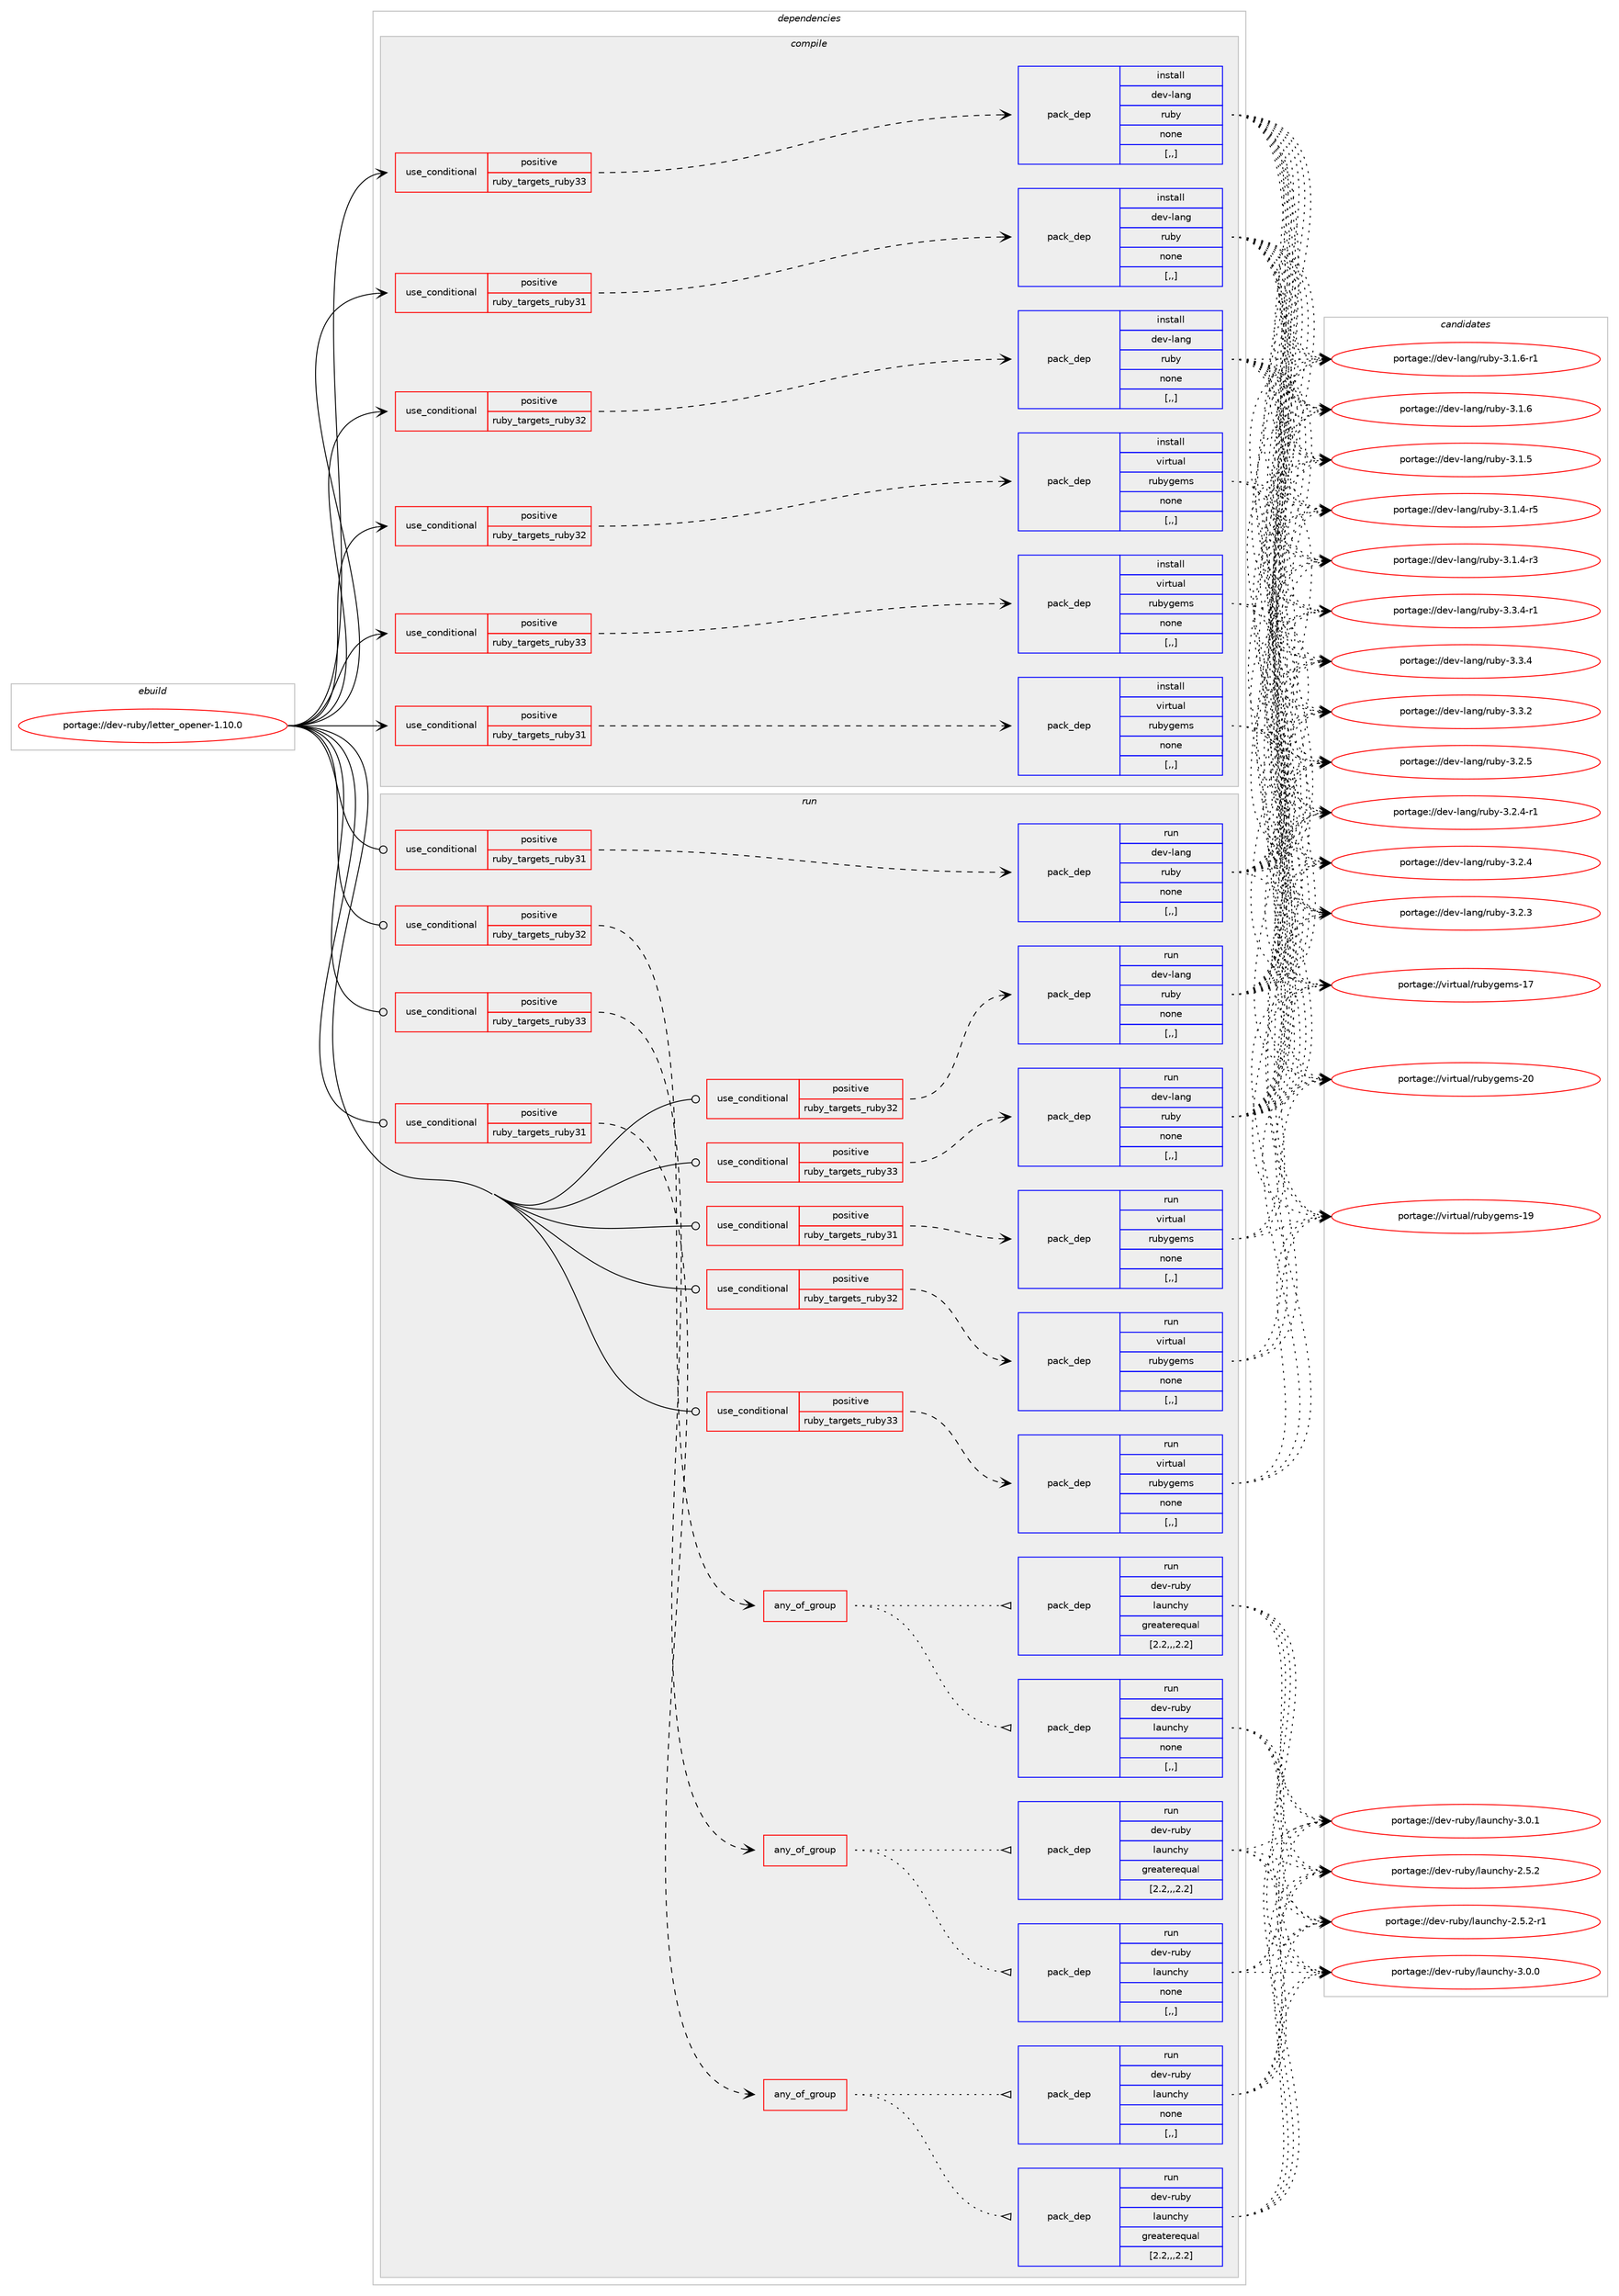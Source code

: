 digraph prolog {

# *************
# Graph options
# *************

newrank=true;
concentrate=true;
compound=true;
graph [rankdir=LR,fontname=Helvetica,fontsize=10,ranksep=1.5];#, ranksep=2.5, nodesep=0.2];
edge  [arrowhead=vee];
node  [fontname=Helvetica,fontsize=10];

# **********
# The ebuild
# **********

subgraph cluster_leftcol {
color=gray;
label=<<i>ebuild</i>>;
id [label="portage://dev-ruby/letter_opener-1.10.0", color=red, width=4, href="../dev-ruby/letter_opener-1.10.0.svg"];
}

# ****************
# The dependencies
# ****************

subgraph cluster_midcol {
color=gray;
label=<<i>dependencies</i>>;
subgraph cluster_compile {
fillcolor="#eeeeee";
style=filled;
label=<<i>compile</i>>;
subgraph cond49849 {
dependency188352 [label=<<TABLE BORDER="0" CELLBORDER="1" CELLSPACING="0" CELLPADDING="4"><TR><TD ROWSPAN="3" CELLPADDING="10">use_conditional</TD></TR><TR><TD>positive</TD></TR><TR><TD>ruby_targets_ruby31</TD></TR></TABLE>>, shape=none, color=red];
subgraph pack137168 {
dependency188353 [label=<<TABLE BORDER="0" CELLBORDER="1" CELLSPACING="0" CELLPADDING="4" WIDTH="220"><TR><TD ROWSPAN="6" CELLPADDING="30">pack_dep</TD></TR><TR><TD WIDTH="110">install</TD></TR><TR><TD>dev-lang</TD></TR><TR><TD>ruby</TD></TR><TR><TD>none</TD></TR><TR><TD>[,,]</TD></TR></TABLE>>, shape=none, color=blue];
}
dependency188352:e -> dependency188353:w [weight=20,style="dashed",arrowhead="vee"];
}
id:e -> dependency188352:w [weight=20,style="solid",arrowhead="vee"];
subgraph cond49850 {
dependency188354 [label=<<TABLE BORDER="0" CELLBORDER="1" CELLSPACING="0" CELLPADDING="4"><TR><TD ROWSPAN="3" CELLPADDING="10">use_conditional</TD></TR><TR><TD>positive</TD></TR><TR><TD>ruby_targets_ruby31</TD></TR></TABLE>>, shape=none, color=red];
subgraph pack137169 {
dependency188355 [label=<<TABLE BORDER="0" CELLBORDER="1" CELLSPACING="0" CELLPADDING="4" WIDTH="220"><TR><TD ROWSPAN="6" CELLPADDING="30">pack_dep</TD></TR><TR><TD WIDTH="110">install</TD></TR><TR><TD>virtual</TD></TR><TR><TD>rubygems</TD></TR><TR><TD>none</TD></TR><TR><TD>[,,]</TD></TR></TABLE>>, shape=none, color=blue];
}
dependency188354:e -> dependency188355:w [weight=20,style="dashed",arrowhead="vee"];
}
id:e -> dependency188354:w [weight=20,style="solid",arrowhead="vee"];
subgraph cond49851 {
dependency188356 [label=<<TABLE BORDER="0" CELLBORDER="1" CELLSPACING="0" CELLPADDING="4"><TR><TD ROWSPAN="3" CELLPADDING="10">use_conditional</TD></TR><TR><TD>positive</TD></TR><TR><TD>ruby_targets_ruby32</TD></TR></TABLE>>, shape=none, color=red];
subgraph pack137170 {
dependency188357 [label=<<TABLE BORDER="0" CELLBORDER="1" CELLSPACING="0" CELLPADDING="4" WIDTH="220"><TR><TD ROWSPAN="6" CELLPADDING="30">pack_dep</TD></TR><TR><TD WIDTH="110">install</TD></TR><TR><TD>dev-lang</TD></TR><TR><TD>ruby</TD></TR><TR><TD>none</TD></TR><TR><TD>[,,]</TD></TR></TABLE>>, shape=none, color=blue];
}
dependency188356:e -> dependency188357:w [weight=20,style="dashed",arrowhead="vee"];
}
id:e -> dependency188356:w [weight=20,style="solid",arrowhead="vee"];
subgraph cond49852 {
dependency188358 [label=<<TABLE BORDER="0" CELLBORDER="1" CELLSPACING="0" CELLPADDING="4"><TR><TD ROWSPAN="3" CELLPADDING="10">use_conditional</TD></TR><TR><TD>positive</TD></TR><TR><TD>ruby_targets_ruby32</TD></TR></TABLE>>, shape=none, color=red];
subgraph pack137171 {
dependency188359 [label=<<TABLE BORDER="0" CELLBORDER="1" CELLSPACING="0" CELLPADDING="4" WIDTH="220"><TR><TD ROWSPAN="6" CELLPADDING="30">pack_dep</TD></TR><TR><TD WIDTH="110">install</TD></TR><TR><TD>virtual</TD></TR><TR><TD>rubygems</TD></TR><TR><TD>none</TD></TR><TR><TD>[,,]</TD></TR></TABLE>>, shape=none, color=blue];
}
dependency188358:e -> dependency188359:w [weight=20,style="dashed",arrowhead="vee"];
}
id:e -> dependency188358:w [weight=20,style="solid",arrowhead="vee"];
subgraph cond49853 {
dependency188360 [label=<<TABLE BORDER="0" CELLBORDER="1" CELLSPACING="0" CELLPADDING="4"><TR><TD ROWSPAN="3" CELLPADDING="10">use_conditional</TD></TR><TR><TD>positive</TD></TR><TR><TD>ruby_targets_ruby33</TD></TR></TABLE>>, shape=none, color=red];
subgraph pack137172 {
dependency188361 [label=<<TABLE BORDER="0" CELLBORDER="1" CELLSPACING="0" CELLPADDING="4" WIDTH="220"><TR><TD ROWSPAN="6" CELLPADDING="30">pack_dep</TD></TR><TR><TD WIDTH="110">install</TD></TR><TR><TD>dev-lang</TD></TR><TR><TD>ruby</TD></TR><TR><TD>none</TD></TR><TR><TD>[,,]</TD></TR></TABLE>>, shape=none, color=blue];
}
dependency188360:e -> dependency188361:w [weight=20,style="dashed",arrowhead="vee"];
}
id:e -> dependency188360:w [weight=20,style="solid",arrowhead="vee"];
subgraph cond49854 {
dependency188362 [label=<<TABLE BORDER="0" CELLBORDER="1" CELLSPACING="0" CELLPADDING="4"><TR><TD ROWSPAN="3" CELLPADDING="10">use_conditional</TD></TR><TR><TD>positive</TD></TR><TR><TD>ruby_targets_ruby33</TD></TR></TABLE>>, shape=none, color=red];
subgraph pack137173 {
dependency188363 [label=<<TABLE BORDER="0" CELLBORDER="1" CELLSPACING="0" CELLPADDING="4" WIDTH="220"><TR><TD ROWSPAN="6" CELLPADDING="30">pack_dep</TD></TR><TR><TD WIDTH="110">install</TD></TR><TR><TD>virtual</TD></TR><TR><TD>rubygems</TD></TR><TR><TD>none</TD></TR><TR><TD>[,,]</TD></TR></TABLE>>, shape=none, color=blue];
}
dependency188362:e -> dependency188363:w [weight=20,style="dashed",arrowhead="vee"];
}
id:e -> dependency188362:w [weight=20,style="solid",arrowhead="vee"];
}
subgraph cluster_compileandrun {
fillcolor="#eeeeee";
style=filled;
label=<<i>compile and run</i>>;
}
subgraph cluster_run {
fillcolor="#eeeeee";
style=filled;
label=<<i>run</i>>;
subgraph cond49855 {
dependency188364 [label=<<TABLE BORDER="0" CELLBORDER="1" CELLSPACING="0" CELLPADDING="4"><TR><TD ROWSPAN="3" CELLPADDING="10">use_conditional</TD></TR><TR><TD>positive</TD></TR><TR><TD>ruby_targets_ruby31</TD></TR></TABLE>>, shape=none, color=red];
subgraph any1185 {
dependency188365 [label=<<TABLE BORDER="0" CELLBORDER="1" CELLSPACING="0" CELLPADDING="4"><TR><TD CELLPADDING="10">any_of_group</TD></TR></TABLE>>, shape=none, color=red];subgraph pack137174 {
dependency188366 [label=<<TABLE BORDER="0" CELLBORDER="1" CELLSPACING="0" CELLPADDING="4" WIDTH="220"><TR><TD ROWSPAN="6" CELLPADDING="30">pack_dep</TD></TR><TR><TD WIDTH="110">run</TD></TR><TR><TD>dev-ruby</TD></TR><TR><TD>launchy</TD></TR><TR><TD>none</TD></TR><TR><TD>[,,]</TD></TR></TABLE>>, shape=none, color=blue];
}
dependency188365:e -> dependency188366:w [weight=20,style="dotted",arrowhead="oinv"];
subgraph pack137175 {
dependency188367 [label=<<TABLE BORDER="0" CELLBORDER="1" CELLSPACING="0" CELLPADDING="4" WIDTH="220"><TR><TD ROWSPAN="6" CELLPADDING="30">pack_dep</TD></TR><TR><TD WIDTH="110">run</TD></TR><TR><TD>dev-ruby</TD></TR><TR><TD>launchy</TD></TR><TR><TD>greaterequal</TD></TR><TR><TD>[2.2,,,2.2]</TD></TR></TABLE>>, shape=none, color=blue];
}
dependency188365:e -> dependency188367:w [weight=20,style="dotted",arrowhead="oinv"];
}
dependency188364:e -> dependency188365:w [weight=20,style="dashed",arrowhead="vee"];
}
id:e -> dependency188364:w [weight=20,style="solid",arrowhead="odot"];
subgraph cond49856 {
dependency188368 [label=<<TABLE BORDER="0" CELLBORDER="1" CELLSPACING="0" CELLPADDING="4"><TR><TD ROWSPAN="3" CELLPADDING="10">use_conditional</TD></TR><TR><TD>positive</TD></TR><TR><TD>ruby_targets_ruby31</TD></TR></TABLE>>, shape=none, color=red];
subgraph pack137176 {
dependency188369 [label=<<TABLE BORDER="0" CELLBORDER="1" CELLSPACING="0" CELLPADDING="4" WIDTH="220"><TR><TD ROWSPAN="6" CELLPADDING="30">pack_dep</TD></TR><TR><TD WIDTH="110">run</TD></TR><TR><TD>dev-lang</TD></TR><TR><TD>ruby</TD></TR><TR><TD>none</TD></TR><TR><TD>[,,]</TD></TR></TABLE>>, shape=none, color=blue];
}
dependency188368:e -> dependency188369:w [weight=20,style="dashed",arrowhead="vee"];
}
id:e -> dependency188368:w [weight=20,style="solid",arrowhead="odot"];
subgraph cond49857 {
dependency188370 [label=<<TABLE BORDER="0" CELLBORDER="1" CELLSPACING="0" CELLPADDING="4"><TR><TD ROWSPAN="3" CELLPADDING="10">use_conditional</TD></TR><TR><TD>positive</TD></TR><TR><TD>ruby_targets_ruby31</TD></TR></TABLE>>, shape=none, color=red];
subgraph pack137177 {
dependency188371 [label=<<TABLE BORDER="0" CELLBORDER="1" CELLSPACING="0" CELLPADDING="4" WIDTH="220"><TR><TD ROWSPAN="6" CELLPADDING="30">pack_dep</TD></TR><TR><TD WIDTH="110">run</TD></TR><TR><TD>virtual</TD></TR><TR><TD>rubygems</TD></TR><TR><TD>none</TD></TR><TR><TD>[,,]</TD></TR></TABLE>>, shape=none, color=blue];
}
dependency188370:e -> dependency188371:w [weight=20,style="dashed",arrowhead="vee"];
}
id:e -> dependency188370:w [weight=20,style="solid",arrowhead="odot"];
subgraph cond49858 {
dependency188372 [label=<<TABLE BORDER="0" CELLBORDER="1" CELLSPACING="0" CELLPADDING="4"><TR><TD ROWSPAN="3" CELLPADDING="10">use_conditional</TD></TR><TR><TD>positive</TD></TR><TR><TD>ruby_targets_ruby32</TD></TR></TABLE>>, shape=none, color=red];
subgraph any1186 {
dependency188373 [label=<<TABLE BORDER="0" CELLBORDER="1" CELLSPACING="0" CELLPADDING="4"><TR><TD CELLPADDING="10">any_of_group</TD></TR></TABLE>>, shape=none, color=red];subgraph pack137178 {
dependency188374 [label=<<TABLE BORDER="0" CELLBORDER="1" CELLSPACING="0" CELLPADDING="4" WIDTH="220"><TR><TD ROWSPAN="6" CELLPADDING="30">pack_dep</TD></TR><TR><TD WIDTH="110">run</TD></TR><TR><TD>dev-ruby</TD></TR><TR><TD>launchy</TD></TR><TR><TD>none</TD></TR><TR><TD>[,,]</TD></TR></TABLE>>, shape=none, color=blue];
}
dependency188373:e -> dependency188374:w [weight=20,style="dotted",arrowhead="oinv"];
subgraph pack137179 {
dependency188375 [label=<<TABLE BORDER="0" CELLBORDER="1" CELLSPACING="0" CELLPADDING="4" WIDTH="220"><TR><TD ROWSPAN="6" CELLPADDING="30">pack_dep</TD></TR><TR><TD WIDTH="110">run</TD></TR><TR><TD>dev-ruby</TD></TR><TR><TD>launchy</TD></TR><TR><TD>greaterequal</TD></TR><TR><TD>[2.2,,,2.2]</TD></TR></TABLE>>, shape=none, color=blue];
}
dependency188373:e -> dependency188375:w [weight=20,style="dotted",arrowhead="oinv"];
}
dependency188372:e -> dependency188373:w [weight=20,style="dashed",arrowhead="vee"];
}
id:e -> dependency188372:w [weight=20,style="solid",arrowhead="odot"];
subgraph cond49859 {
dependency188376 [label=<<TABLE BORDER="0" CELLBORDER="1" CELLSPACING="0" CELLPADDING="4"><TR><TD ROWSPAN="3" CELLPADDING="10">use_conditional</TD></TR><TR><TD>positive</TD></TR><TR><TD>ruby_targets_ruby32</TD></TR></TABLE>>, shape=none, color=red];
subgraph pack137180 {
dependency188377 [label=<<TABLE BORDER="0" CELLBORDER="1" CELLSPACING="0" CELLPADDING="4" WIDTH="220"><TR><TD ROWSPAN="6" CELLPADDING="30">pack_dep</TD></TR><TR><TD WIDTH="110">run</TD></TR><TR><TD>dev-lang</TD></TR><TR><TD>ruby</TD></TR><TR><TD>none</TD></TR><TR><TD>[,,]</TD></TR></TABLE>>, shape=none, color=blue];
}
dependency188376:e -> dependency188377:w [weight=20,style="dashed",arrowhead="vee"];
}
id:e -> dependency188376:w [weight=20,style="solid",arrowhead="odot"];
subgraph cond49860 {
dependency188378 [label=<<TABLE BORDER="0" CELLBORDER="1" CELLSPACING="0" CELLPADDING="4"><TR><TD ROWSPAN="3" CELLPADDING="10">use_conditional</TD></TR><TR><TD>positive</TD></TR><TR><TD>ruby_targets_ruby32</TD></TR></TABLE>>, shape=none, color=red];
subgraph pack137181 {
dependency188379 [label=<<TABLE BORDER="0" CELLBORDER="1" CELLSPACING="0" CELLPADDING="4" WIDTH="220"><TR><TD ROWSPAN="6" CELLPADDING="30">pack_dep</TD></TR><TR><TD WIDTH="110">run</TD></TR><TR><TD>virtual</TD></TR><TR><TD>rubygems</TD></TR><TR><TD>none</TD></TR><TR><TD>[,,]</TD></TR></TABLE>>, shape=none, color=blue];
}
dependency188378:e -> dependency188379:w [weight=20,style="dashed",arrowhead="vee"];
}
id:e -> dependency188378:w [weight=20,style="solid",arrowhead="odot"];
subgraph cond49861 {
dependency188380 [label=<<TABLE BORDER="0" CELLBORDER="1" CELLSPACING="0" CELLPADDING="4"><TR><TD ROWSPAN="3" CELLPADDING="10">use_conditional</TD></TR><TR><TD>positive</TD></TR><TR><TD>ruby_targets_ruby33</TD></TR></TABLE>>, shape=none, color=red];
subgraph any1187 {
dependency188381 [label=<<TABLE BORDER="0" CELLBORDER="1" CELLSPACING="0" CELLPADDING="4"><TR><TD CELLPADDING="10">any_of_group</TD></TR></TABLE>>, shape=none, color=red];subgraph pack137182 {
dependency188382 [label=<<TABLE BORDER="0" CELLBORDER="1" CELLSPACING="0" CELLPADDING="4" WIDTH="220"><TR><TD ROWSPAN="6" CELLPADDING="30">pack_dep</TD></TR><TR><TD WIDTH="110">run</TD></TR><TR><TD>dev-ruby</TD></TR><TR><TD>launchy</TD></TR><TR><TD>none</TD></TR><TR><TD>[,,]</TD></TR></TABLE>>, shape=none, color=blue];
}
dependency188381:e -> dependency188382:w [weight=20,style="dotted",arrowhead="oinv"];
subgraph pack137183 {
dependency188383 [label=<<TABLE BORDER="0" CELLBORDER="1" CELLSPACING="0" CELLPADDING="4" WIDTH="220"><TR><TD ROWSPAN="6" CELLPADDING="30">pack_dep</TD></TR><TR><TD WIDTH="110">run</TD></TR><TR><TD>dev-ruby</TD></TR><TR><TD>launchy</TD></TR><TR><TD>greaterequal</TD></TR><TR><TD>[2.2,,,2.2]</TD></TR></TABLE>>, shape=none, color=blue];
}
dependency188381:e -> dependency188383:w [weight=20,style="dotted",arrowhead="oinv"];
}
dependency188380:e -> dependency188381:w [weight=20,style="dashed",arrowhead="vee"];
}
id:e -> dependency188380:w [weight=20,style="solid",arrowhead="odot"];
subgraph cond49862 {
dependency188384 [label=<<TABLE BORDER="0" CELLBORDER="1" CELLSPACING="0" CELLPADDING="4"><TR><TD ROWSPAN="3" CELLPADDING="10">use_conditional</TD></TR><TR><TD>positive</TD></TR><TR><TD>ruby_targets_ruby33</TD></TR></TABLE>>, shape=none, color=red];
subgraph pack137184 {
dependency188385 [label=<<TABLE BORDER="0" CELLBORDER="1" CELLSPACING="0" CELLPADDING="4" WIDTH="220"><TR><TD ROWSPAN="6" CELLPADDING="30">pack_dep</TD></TR><TR><TD WIDTH="110">run</TD></TR><TR><TD>dev-lang</TD></TR><TR><TD>ruby</TD></TR><TR><TD>none</TD></TR><TR><TD>[,,]</TD></TR></TABLE>>, shape=none, color=blue];
}
dependency188384:e -> dependency188385:w [weight=20,style="dashed",arrowhead="vee"];
}
id:e -> dependency188384:w [weight=20,style="solid",arrowhead="odot"];
subgraph cond49863 {
dependency188386 [label=<<TABLE BORDER="0" CELLBORDER="1" CELLSPACING="0" CELLPADDING="4"><TR><TD ROWSPAN="3" CELLPADDING="10">use_conditional</TD></TR><TR><TD>positive</TD></TR><TR><TD>ruby_targets_ruby33</TD></TR></TABLE>>, shape=none, color=red];
subgraph pack137185 {
dependency188387 [label=<<TABLE BORDER="0" CELLBORDER="1" CELLSPACING="0" CELLPADDING="4" WIDTH="220"><TR><TD ROWSPAN="6" CELLPADDING="30">pack_dep</TD></TR><TR><TD WIDTH="110">run</TD></TR><TR><TD>virtual</TD></TR><TR><TD>rubygems</TD></TR><TR><TD>none</TD></TR><TR><TD>[,,]</TD></TR></TABLE>>, shape=none, color=blue];
}
dependency188386:e -> dependency188387:w [weight=20,style="dashed",arrowhead="vee"];
}
id:e -> dependency188386:w [weight=20,style="solid",arrowhead="odot"];
}
}

# **************
# The candidates
# **************

subgraph cluster_choices {
rank=same;
color=gray;
label=<<i>candidates</i>>;

subgraph choice137168 {
color=black;
nodesep=1;
choice100101118451089711010347114117981214551465146524511449 [label="portage://dev-lang/ruby-3.3.4-r1", color=red, width=4,href="../dev-lang/ruby-3.3.4-r1.svg"];
choice10010111845108971101034711411798121455146514652 [label="portage://dev-lang/ruby-3.3.4", color=red, width=4,href="../dev-lang/ruby-3.3.4.svg"];
choice10010111845108971101034711411798121455146514650 [label="portage://dev-lang/ruby-3.3.2", color=red, width=4,href="../dev-lang/ruby-3.3.2.svg"];
choice10010111845108971101034711411798121455146504653 [label="portage://dev-lang/ruby-3.2.5", color=red, width=4,href="../dev-lang/ruby-3.2.5.svg"];
choice100101118451089711010347114117981214551465046524511449 [label="portage://dev-lang/ruby-3.2.4-r1", color=red, width=4,href="../dev-lang/ruby-3.2.4-r1.svg"];
choice10010111845108971101034711411798121455146504652 [label="portage://dev-lang/ruby-3.2.4", color=red, width=4,href="../dev-lang/ruby-3.2.4.svg"];
choice10010111845108971101034711411798121455146504651 [label="portage://dev-lang/ruby-3.2.3", color=red, width=4,href="../dev-lang/ruby-3.2.3.svg"];
choice100101118451089711010347114117981214551464946544511449 [label="portage://dev-lang/ruby-3.1.6-r1", color=red, width=4,href="../dev-lang/ruby-3.1.6-r1.svg"];
choice10010111845108971101034711411798121455146494654 [label="portage://dev-lang/ruby-3.1.6", color=red, width=4,href="../dev-lang/ruby-3.1.6.svg"];
choice10010111845108971101034711411798121455146494653 [label="portage://dev-lang/ruby-3.1.5", color=red, width=4,href="../dev-lang/ruby-3.1.5.svg"];
choice100101118451089711010347114117981214551464946524511453 [label="portage://dev-lang/ruby-3.1.4-r5", color=red, width=4,href="../dev-lang/ruby-3.1.4-r5.svg"];
choice100101118451089711010347114117981214551464946524511451 [label="portage://dev-lang/ruby-3.1.4-r3", color=red, width=4,href="../dev-lang/ruby-3.1.4-r3.svg"];
dependency188353:e -> choice100101118451089711010347114117981214551465146524511449:w [style=dotted,weight="100"];
dependency188353:e -> choice10010111845108971101034711411798121455146514652:w [style=dotted,weight="100"];
dependency188353:e -> choice10010111845108971101034711411798121455146514650:w [style=dotted,weight="100"];
dependency188353:e -> choice10010111845108971101034711411798121455146504653:w [style=dotted,weight="100"];
dependency188353:e -> choice100101118451089711010347114117981214551465046524511449:w [style=dotted,weight="100"];
dependency188353:e -> choice10010111845108971101034711411798121455146504652:w [style=dotted,weight="100"];
dependency188353:e -> choice10010111845108971101034711411798121455146504651:w [style=dotted,weight="100"];
dependency188353:e -> choice100101118451089711010347114117981214551464946544511449:w [style=dotted,weight="100"];
dependency188353:e -> choice10010111845108971101034711411798121455146494654:w [style=dotted,weight="100"];
dependency188353:e -> choice10010111845108971101034711411798121455146494653:w [style=dotted,weight="100"];
dependency188353:e -> choice100101118451089711010347114117981214551464946524511453:w [style=dotted,weight="100"];
dependency188353:e -> choice100101118451089711010347114117981214551464946524511451:w [style=dotted,weight="100"];
}
subgraph choice137169 {
color=black;
nodesep=1;
choice118105114116117971084711411798121103101109115455048 [label="portage://virtual/rubygems-20", color=red, width=4,href="../virtual/rubygems-20.svg"];
choice118105114116117971084711411798121103101109115454957 [label="portage://virtual/rubygems-19", color=red, width=4,href="../virtual/rubygems-19.svg"];
choice118105114116117971084711411798121103101109115454955 [label="portage://virtual/rubygems-17", color=red, width=4,href="../virtual/rubygems-17.svg"];
dependency188355:e -> choice118105114116117971084711411798121103101109115455048:w [style=dotted,weight="100"];
dependency188355:e -> choice118105114116117971084711411798121103101109115454957:w [style=dotted,weight="100"];
dependency188355:e -> choice118105114116117971084711411798121103101109115454955:w [style=dotted,weight="100"];
}
subgraph choice137170 {
color=black;
nodesep=1;
choice100101118451089711010347114117981214551465146524511449 [label="portage://dev-lang/ruby-3.3.4-r1", color=red, width=4,href="../dev-lang/ruby-3.3.4-r1.svg"];
choice10010111845108971101034711411798121455146514652 [label="portage://dev-lang/ruby-3.3.4", color=red, width=4,href="../dev-lang/ruby-3.3.4.svg"];
choice10010111845108971101034711411798121455146514650 [label="portage://dev-lang/ruby-3.3.2", color=red, width=4,href="../dev-lang/ruby-3.3.2.svg"];
choice10010111845108971101034711411798121455146504653 [label="portage://dev-lang/ruby-3.2.5", color=red, width=4,href="../dev-lang/ruby-3.2.5.svg"];
choice100101118451089711010347114117981214551465046524511449 [label="portage://dev-lang/ruby-3.2.4-r1", color=red, width=4,href="../dev-lang/ruby-3.2.4-r1.svg"];
choice10010111845108971101034711411798121455146504652 [label="portage://dev-lang/ruby-3.2.4", color=red, width=4,href="../dev-lang/ruby-3.2.4.svg"];
choice10010111845108971101034711411798121455146504651 [label="portage://dev-lang/ruby-3.2.3", color=red, width=4,href="../dev-lang/ruby-3.2.3.svg"];
choice100101118451089711010347114117981214551464946544511449 [label="portage://dev-lang/ruby-3.1.6-r1", color=red, width=4,href="../dev-lang/ruby-3.1.6-r1.svg"];
choice10010111845108971101034711411798121455146494654 [label="portage://dev-lang/ruby-3.1.6", color=red, width=4,href="../dev-lang/ruby-3.1.6.svg"];
choice10010111845108971101034711411798121455146494653 [label="portage://dev-lang/ruby-3.1.5", color=red, width=4,href="../dev-lang/ruby-3.1.5.svg"];
choice100101118451089711010347114117981214551464946524511453 [label="portage://dev-lang/ruby-3.1.4-r5", color=red, width=4,href="../dev-lang/ruby-3.1.4-r5.svg"];
choice100101118451089711010347114117981214551464946524511451 [label="portage://dev-lang/ruby-3.1.4-r3", color=red, width=4,href="../dev-lang/ruby-3.1.4-r3.svg"];
dependency188357:e -> choice100101118451089711010347114117981214551465146524511449:w [style=dotted,weight="100"];
dependency188357:e -> choice10010111845108971101034711411798121455146514652:w [style=dotted,weight="100"];
dependency188357:e -> choice10010111845108971101034711411798121455146514650:w [style=dotted,weight="100"];
dependency188357:e -> choice10010111845108971101034711411798121455146504653:w [style=dotted,weight="100"];
dependency188357:e -> choice100101118451089711010347114117981214551465046524511449:w [style=dotted,weight="100"];
dependency188357:e -> choice10010111845108971101034711411798121455146504652:w [style=dotted,weight="100"];
dependency188357:e -> choice10010111845108971101034711411798121455146504651:w [style=dotted,weight="100"];
dependency188357:e -> choice100101118451089711010347114117981214551464946544511449:w [style=dotted,weight="100"];
dependency188357:e -> choice10010111845108971101034711411798121455146494654:w [style=dotted,weight="100"];
dependency188357:e -> choice10010111845108971101034711411798121455146494653:w [style=dotted,weight="100"];
dependency188357:e -> choice100101118451089711010347114117981214551464946524511453:w [style=dotted,weight="100"];
dependency188357:e -> choice100101118451089711010347114117981214551464946524511451:w [style=dotted,weight="100"];
}
subgraph choice137171 {
color=black;
nodesep=1;
choice118105114116117971084711411798121103101109115455048 [label="portage://virtual/rubygems-20", color=red, width=4,href="../virtual/rubygems-20.svg"];
choice118105114116117971084711411798121103101109115454957 [label="portage://virtual/rubygems-19", color=red, width=4,href="../virtual/rubygems-19.svg"];
choice118105114116117971084711411798121103101109115454955 [label="portage://virtual/rubygems-17", color=red, width=4,href="../virtual/rubygems-17.svg"];
dependency188359:e -> choice118105114116117971084711411798121103101109115455048:w [style=dotted,weight="100"];
dependency188359:e -> choice118105114116117971084711411798121103101109115454957:w [style=dotted,weight="100"];
dependency188359:e -> choice118105114116117971084711411798121103101109115454955:w [style=dotted,weight="100"];
}
subgraph choice137172 {
color=black;
nodesep=1;
choice100101118451089711010347114117981214551465146524511449 [label="portage://dev-lang/ruby-3.3.4-r1", color=red, width=4,href="../dev-lang/ruby-3.3.4-r1.svg"];
choice10010111845108971101034711411798121455146514652 [label="portage://dev-lang/ruby-3.3.4", color=red, width=4,href="../dev-lang/ruby-3.3.4.svg"];
choice10010111845108971101034711411798121455146514650 [label="portage://dev-lang/ruby-3.3.2", color=red, width=4,href="../dev-lang/ruby-3.3.2.svg"];
choice10010111845108971101034711411798121455146504653 [label="portage://dev-lang/ruby-3.2.5", color=red, width=4,href="../dev-lang/ruby-3.2.5.svg"];
choice100101118451089711010347114117981214551465046524511449 [label="portage://dev-lang/ruby-3.2.4-r1", color=red, width=4,href="../dev-lang/ruby-3.2.4-r1.svg"];
choice10010111845108971101034711411798121455146504652 [label="portage://dev-lang/ruby-3.2.4", color=red, width=4,href="../dev-lang/ruby-3.2.4.svg"];
choice10010111845108971101034711411798121455146504651 [label="portage://dev-lang/ruby-3.2.3", color=red, width=4,href="../dev-lang/ruby-3.2.3.svg"];
choice100101118451089711010347114117981214551464946544511449 [label="portage://dev-lang/ruby-3.1.6-r1", color=red, width=4,href="../dev-lang/ruby-3.1.6-r1.svg"];
choice10010111845108971101034711411798121455146494654 [label="portage://dev-lang/ruby-3.1.6", color=red, width=4,href="../dev-lang/ruby-3.1.6.svg"];
choice10010111845108971101034711411798121455146494653 [label="portage://dev-lang/ruby-3.1.5", color=red, width=4,href="../dev-lang/ruby-3.1.5.svg"];
choice100101118451089711010347114117981214551464946524511453 [label="portage://dev-lang/ruby-3.1.4-r5", color=red, width=4,href="../dev-lang/ruby-3.1.4-r5.svg"];
choice100101118451089711010347114117981214551464946524511451 [label="portage://dev-lang/ruby-3.1.4-r3", color=red, width=4,href="../dev-lang/ruby-3.1.4-r3.svg"];
dependency188361:e -> choice100101118451089711010347114117981214551465146524511449:w [style=dotted,weight="100"];
dependency188361:e -> choice10010111845108971101034711411798121455146514652:w [style=dotted,weight="100"];
dependency188361:e -> choice10010111845108971101034711411798121455146514650:w [style=dotted,weight="100"];
dependency188361:e -> choice10010111845108971101034711411798121455146504653:w [style=dotted,weight="100"];
dependency188361:e -> choice100101118451089711010347114117981214551465046524511449:w [style=dotted,weight="100"];
dependency188361:e -> choice10010111845108971101034711411798121455146504652:w [style=dotted,weight="100"];
dependency188361:e -> choice10010111845108971101034711411798121455146504651:w [style=dotted,weight="100"];
dependency188361:e -> choice100101118451089711010347114117981214551464946544511449:w [style=dotted,weight="100"];
dependency188361:e -> choice10010111845108971101034711411798121455146494654:w [style=dotted,weight="100"];
dependency188361:e -> choice10010111845108971101034711411798121455146494653:w [style=dotted,weight="100"];
dependency188361:e -> choice100101118451089711010347114117981214551464946524511453:w [style=dotted,weight="100"];
dependency188361:e -> choice100101118451089711010347114117981214551464946524511451:w [style=dotted,weight="100"];
}
subgraph choice137173 {
color=black;
nodesep=1;
choice118105114116117971084711411798121103101109115455048 [label="portage://virtual/rubygems-20", color=red, width=4,href="../virtual/rubygems-20.svg"];
choice118105114116117971084711411798121103101109115454957 [label="portage://virtual/rubygems-19", color=red, width=4,href="../virtual/rubygems-19.svg"];
choice118105114116117971084711411798121103101109115454955 [label="portage://virtual/rubygems-17", color=red, width=4,href="../virtual/rubygems-17.svg"];
dependency188363:e -> choice118105114116117971084711411798121103101109115455048:w [style=dotted,weight="100"];
dependency188363:e -> choice118105114116117971084711411798121103101109115454957:w [style=dotted,weight="100"];
dependency188363:e -> choice118105114116117971084711411798121103101109115454955:w [style=dotted,weight="100"];
}
subgraph choice137174 {
color=black;
nodesep=1;
choice1001011184511411798121471089711711099104121455146484649 [label="portage://dev-ruby/launchy-3.0.1", color=red, width=4,href="../dev-ruby/launchy-3.0.1.svg"];
choice1001011184511411798121471089711711099104121455146484648 [label="portage://dev-ruby/launchy-3.0.0", color=red, width=4,href="../dev-ruby/launchy-3.0.0.svg"];
choice10010111845114117981214710897117110991041214550465346504511449 [label="portage://dev-ruby/launchy-2.5.2-r1", color=red, width=4,href="../dev-ruby/launchy-2.5.2-r1.svg"];
choice1001011184511411798121471089711711099104121455046534650 [label="portage://dev-ruby/launchy-2.5.2", color=red, width=4,href="../dev-ruby/launchy-2.5.2.svg"];
dependency188366:e -> choice1001011184511411798121471089711711099104121455146484649:w [style=dotted,weight="100"];
dependency188366:e -> choice1001011184511411798121471089711711099104121455146484648:w [style=dotted,weight="100"];
dependency188366:e -> choice10010111845114117981214710897117110991041214550465346504511449:w [style=dotted,weight="100"];
dependency188366:e -> choice1001011184511411798121471089711711099104121455046534650:w [style=dotted,weight="100"];
}
subgraph choice137175 {
color=black;
nodesep=1;
choice1001011184511411798121471089711711099104121455146484649 [label="portage://dev-ruby/launchy-3.0.1", color=red, width=4,href="../dev-ruby/launchy-3.0.1.svg"];
choice1001011184511411798121471089711711099104121455146484648 [label="portage://dev-ruby/launchy-3.0.0", color=red, width=4,href="../dev-ruby/launchy-3.0.0.svg"];
choice10010111845114117981214710897117110991041214550465346504511449 [label="portage://dev-ruby/launchy-2.5.2-r1", color=red, width=4,href="../dev-ruby/launchy-2.5.2-r1.svg"];
choice1001011184511411798121471089711711099104121455046534650 [label="portage://dev-ruby/launchy-2.5.2", color=red, width=4,href="../dev-ruby/launchy-2.5.2.svg"];
dependency188367:e -> choice1001011184511411798121471089711711099104121455146484649:w [style=dotted,weight="100"];
dependency188367:e -> choice1001011184511411798121471089711711099104121455146484648:w [style=dotted,weight="100"];
dependency188367:e -> choice10010111845114117981214710897117110991041214550465346504511449:w [style=dotted,weight="100"];
dependency188367:e -> choice1001011184511411798121471089711711099104121455046534650:w [style=dotted,weight="100"];
}
subgraph choice137176 {
color=black;
nodesep=1;
choice100101118451089711010347114117981214551465146524511449 [label="portage://dev-lang/ruby-3.3.4-r1", color=red, width=4,href="../dev-lang/ruby-3.3.4-r1.svg"];
choice10010111845108971101034711411798121455146514652 [label="portage://dev-lang/ruby-3.3.4", color=red, width=4,href="../dev-lang/ruby-3.3.4.svg"];
choice10010111845108971101034711411798121455146514650 [label="portage://dev-lang/ruby-3.3.2", color=red, width=4,href="../dev-lang/ruby-3.3.2.svg"];
choice10010111845108971101034711411798121455146504653 [label="portage://dev-lang/ruby-3.2.5", color=red, width=4,href="../dev-lang/ruby-3.2.5.svg"];
choice100101118451089711010347114117981214551465046524511449 [label="portage://dev-lang/ruby-3.2.4-r1", color=red, width=4,href="../dev-lang/ruby-3.2.4-r1.svg"];
choice10010111845108971101034711411798121455146504652 [label="portage://dev-lang/ruby-3.2.4", color=red, width=4,href="../dev-lang/ruby-3.2.4.svg"];
choice10010111845108971101034711411798121455146504651 [label="portage://dev-lang/ruby-3.2.3", color=red, width=4,href="../dev-lang/ruby-3.2.3.svg"];
choice100101118451089711010347114117981214551464946544511449 [label="portage://dev-lang/ruby-3.1.6-r1", color=red, width=4,href="../dev-lang/ruby-3.1.6-r1.svg"];
choice10010111845108971101034711411798121455146494654 [label="portage://dev-lang/ruby-3.1.6", color=red, width=4,href="../dev-lang/ruby-3.1.6.svg"];
choice10010111845108971101034711411798121455146494653 [label="portage://dev-lang/ruby-3.1.5", color=red, width=4,href="../dev-lang/ruby-3.1.5.svg"];
choice100101118451089711010347114117981214551464946524511453 [label="portage://dev-lang/ruby-3.1.4-r5", color=red, width=4,href="../dev-lang/ruby-3.1.4-r5.svg"];
choice100101118451089711010347114117981214551464946524511451 [label="portage://dev-lang/ruby-3.1.4-r3", color=red, width=4,href="../dev-lang/ruby-3.1.4-r3.svg"];
dependency188369:e -> choice100101118451089711010347114117981214551465146524511449:w [style=dotted,weight="100"];
dependency188369:e -> choice10010111845108971101034711411798121455146514652:w [style=dotted,weight="100"];
dependency188369:e -> choice10010111845108971101034711411798121455146514650:w [style=dotted,weight="100"];
dependency188369:e -> choice10010111845108971101034711411798121455146504653:w [style=dotted,weight="100"];
dependency188369:e -> choice100101118451089711010347114117981214551465046524511449:w [style=dotted,weight="100"];
dependency188369:e -> choice10010111845108971101034711411798121455146504652:w [style=dotted,weight="100"];
dependency188369:e -> choice10010111845108971101034711411798121455146504651:w [style=dotted,weight="100"];
dependency188369:e -> choice100101118451089711010347114117981214551464946544511449:w [style=dotted,weight="100"];
dependency188369:e -> choice10010111845108971101034711411798121455146494654:w [style=dotted,weight="100"];
dependency188369:e -> choice10010111845108971101034711411798121455146494653:w [style=dotted,weight="100"];
dependency188369:e -> choice100101118451089711010347114117981214551464946524511453:w [style=dotted,weight="100"];
dependency188369:e -> choice100101118451089711010347114117981214551464946524511451:w [style=dotted,weight="100"];
}
subgraph choice137177 {
color=black;
nodesep=1;
choice118105114116117971084711411798121103101109115455048 [label="portage://virtual/rubygems-20", color=red, width=4,href="../virtual/rubygems-20.svg"];
choice118105114116117971084711411798121103101109115454957 [label="portage://virtual/rubygems-19", color=red, width=4,href="../virtual/rubygems-19.svg"];
choice118105114116117971084711411798121103101109115454955 [label="portage://virtual/rubygems-17", color=red, width=4,href="../virtual/rubygems-17.svg"];
dependency188371:e -> choice118105114116117971084711411798121103101109115455048:w [style=dotted,weight="100"];
dependency188371:e -> choice118105114116117971084711411798121103101109115454957:w [style=dotted,weight="100"];
dependency188371:e -> choice118105114116117971084711411798121103101109115454955:w [style=dotted,weight="100"];
}
subgraph choice137178 {
color=black;
nodesep=1;
choice1001011184511411798121471089711711099104121455146484649 [label="portage://dev-ruby/launchy-3.0.1", color=red, width=4,href="../dev-ruby/launchy-3.0.1.svg"];
choice1001011184511411798121471089711711099104121455146484648 [label="portage://dev-ruby/launchy-3.0.0", color=red, width=4,href="../dev-ruby/launchy-3.0.0.svg"];
choice10010111845114117981214710897117110991041214550465346504511449 [label="portage://dev-ruby/launchy-2.5.2-r1", color=red, width=4,href="../dev-ruby/launchy-2.5.2-r1.svg"];
choice1001011184511411798121471089711711099104121455046534650 [label="portage://dev-ruby/launchy-2.5.2", color=red, width=4,href="../dev-ruby/launchy-2.5.2.svg"];
dependency188374:e -> choice1001011184511411798121471089711711099104121455146484649:w [style=dotted,weight="100"];
dependency188374:e -> choice1001011184511411798121471089711711099104121455146484648:w [style=dotted,weight="100"];
dependency188374:e -> choice10010111845114117981214710897117110991041214550465346504511449:w [style=dotted,weight="100"];
dependency188374:e -> choice1001011184511411798121471089711711099104121455046534650:w [style=dotted,weight="100"];
}
subgraph choice137179 {
color=black;
nodesep=1;
choice1001011184511411798121471089711711099104121455146484649 [label="portage://dev-ruby/launchy-3.0.1", color=red, width=4,href="../dev-ruby/launchy-3.0.1.svg"];
choice1001011184511411798121471089711711099104121455146484648 [label="portage://dev-ruby/launchy-3.0.0", color=red, width=4,href="../dev-ruby/launchy-3.0.0.svg"];
choice10010111845114117981214710897117110991041214550465346504511449 [label="portage://dev-ruby/launchy-2.5.2-r1", color=red, width=4,href="../dev-ruby/launchy-2.5.2-r1.svg"];
choice1001011184511411798121471089711711099104121455046534650 [label="portage://dev-ruby/launchy-2.5.2", color=red, width=4,href="../dev-ruby/launchy-2.5.2.svg"];
dependency188375:e -> choice1001011184511411798121471089711711099104121455146484649:w [style=dotted,weight="100"];
dependency188375:e -> choice1001011184511411798121471089711711099104121455146484648:w [style=dotted,weight="100"];
dependency188375:e -> choice10010111845114117981214710897117110991041214550465346504511449:w [style=dotted,weight="100"];
dependency188375:e -> choice1001011184511411798121471089711711099104121455046534650:w [style=dotted,weight="100"];
}
subgraph choice137180 {
color=black;
nodesep=1;
choice100101118451089711010347114117981214551465146524511449 [label="portage://dev-lang/ruby-3.3.4-r1", color=red, width=4,href="../dev-lang/ruby-3.3.4-r1.svg"];
choice10010111845108971101034711411798121455146514652 [label="portage://dev-lang/ruby-3.3.4", color=red, width=4,href="../dev-lang/ruby-3.3.4.svg"];
choice10010111845108971101034711411798121455146514650 [label="portage://dev-lang/ruby-3.3.2", color=red, width=4,href="../dev-lang/ruby-3.3.2.svg"];
choice10010111845108971101034711411798121455146504653 [label="portage://dev-lang/ruby-3.2.5", color=red, width=4,href="../dev-lang/ruby-3.2.5.svg"];
choice100101118451089711010347114117981214551465046524511449 [label="portage://dev-lang/ruby-3.2.4-r1", color=red, width=4,href="../dev-lang/ruby-3.2.4-r1.svg"];
choice10010111845108971101034711411798121455146504652 [label="portage://dev-lang/ruby-3.2.4", color=red, width=4,href="../dev-lang/ruby-3.2.4.svg"];
choice10010111845108971101034711411798121455146504651 [label="portage://dev-lang/ruby-3.2.3", color=red, width=4,href="../dev-lang/ruby-3.2.3.svg"];
choice100101118451089711010347114117981214551464946544511449 [label="portage://dev-lang/ruby-3.1.6-r1", color=red, width=4,href="../dev-lang/ruby-3.1.6-r1.svg"];
choice10010111845108971101034711411798121455146494654 [label="portage://dev-lang/ruby-3.1.6", color=red, width=4,href="../dev-lang/ruby-3.1.6.svg"];
choice10010111845108971101034711411798121455146494653 [label="portage://dev-lang/ruby-3.1.5", color=red, width=4,href="../dev-lang/ruby-3.1.5.svg"];
choice100101118451089711010347114117981214551464946524511453 [label="portage://dev-lang/ruby-3.1.4-r5", color=red, width=4,href="../dev-lang/ruby-3.1.4-r5.svg"];
choice100101118451089711010347114117981214551464946524511451 [label="portage://dev-lang/ruby-3.1.4-r3", color=red, width=4,href="../dev-lang/ruby-3.1.4-r3.svg"];
dependency188377:e -> choice100101118451089711010347114117981214551465146524511449:w [style=dotted,weight="100"];
dependency188377:e -> choice10010111845108971101034711411798121455146514652:w [style=dotted,weight="100"];
dependency188377:e -> choice10010111845108971101034711411798121455146514650:w [style=dotted,weight="100"];
dependency188377:e -> choice10010111845108971101034711411798121455146504653:w [style=dotted,weight="100"];
dependency188377:e -> choice100101118451089711010347114117981214551465046524511449:w [style=dotted,weight="100"];
dependency188377:e -> choice10010111845108971101034711411798121455146504652:w [style=dotted,weight="100"];
dependency188377:e -> choice10010111845108971101034711411798121455146504651:w [style=dotted,weight="100"];
dependency188377:e -> choice100101118451089711010347114117981214551464946544511449:w [style=dotted,weight="100"];
dependency188377:e -> choice10010111845108971101034711411798121455146494654:w [style=dotted,weight="100"];
dependency188377:e -> choice10010111845108971101034711411798121455146494653:w [style=dotted,weight="100"];
dependency188377:e -> choice100101118451089711010347114117981214551464946524511453:w [style=dotted,weight="100"];
dependency188377:e -> choice100101118451089711010347114117981214551464946524511451:w [style=dotted,weight="100"];
}
subgraph choice137181 {
color=black;
nodesep=1;
choice118105114116117971084711411798121103101109115455048 [label="portage://virtual/rubygems-20", color=red, width=4,href="../virtual/rubygems-20.svg"];
choice118105114116117971084711411798121103101109115454957 [label="portage://virtual/rubygems-19", color=red, width=4,href="../virtual/rubygems-19.svg"];
choice118105114116117971084711411798121103101109115454955 [label="portage://virtual/rubygems-17", color=red, width=4,href="../virtual/rubygems-17.svg"];
dependency188379:e -> choice118105114116117971084711411798121103101109115455048:w [style=dotted,weight="100"];
dependency188379:e -> choice118105114116117971084711411798121103101109115454957:w [style=dotted,weight="100"];
dependency188379:e -> choice118105114116117971084711411798121103101109115454955:w [style=dotted,weight="100"];
}
subgraph choice137182 {
color=black;
nodesep=1;
choice1001011184511411798121471089711711099104121455146484649 [label="portage://dev-ruby/launchy-3.0.1", color=red, width=4,href="../dev-ruby/launchy-3.0.1.svg"];
choice1001011184511411798121471089711711099104121455146484648 [label="portage://dev-ruby/launchy-3.0.0", color=red, width=4,href="../dev-ruby/launchy-3.0.0.svg"];
choice10010111845114117981214710897117110991041214550465346504511449 [label="portage://dev-ruby/launchy-2.5.2-r1", color=red, width=4,href="../dev-ruby/launchy-2.5.2-r1.svg"];
choice1001011184511411798121471089711711099104121455046534650 [label="portage://dev-ruby/launchy-2.5.2", color=red, width=4,href="../dev-ruby/launchy-2.5.2.svg"];
dependency188382:e -> choice1001011184511411798121471089711711099104121455146484649:w [style=dotted,weight="100"];
dependency188382:e -> choice1001011184511411798121471089711711099104121455146484648:w [style=dotted,weight="100"];
dependency188382:e -> choice10010111845114117981214710897117110991041214550465346504511449:w [style=dotted,weight="100"];
dependency188382:e -> choice1001011184511411798121471089711711099104121455046534650:w [style=dotted,weight="100"];
}
subgraph choice137183 {
color=black;
nodesep=1;
choice1001011184511411798121471089711711099104121455146484649 [label="portage://dev-ruby/launchy-3.0.1", color=red, width=4,href="../dev-ruby/launchy-3.0.1.svg"];
choice1001011184511411798121471089711711099104121455146484648 [label="portage://dev-ruby/launchy-3.0.0", color=red, width=4,href="../dev-ruby/launchy-3.0.0.svg"];
choice10010111845114117981214710897117110991041214550465346504511449 [label="portage://dev-ruby/launchy-2.5.2-r1", color=red, width=4,href="../dev-ruby/launchy-2.5.2-r1.svg"];
choice1001011184511411798121471089711711099104121455046534650 [label="portage://dev-ruby/launchy-2.5.2", color=red, width=4,href="../dev-ruby/launchy-2.5.2.svg"];
dependency188383:e -> choice1001011184511411798121471089711711099104121455146484649:w [style=dotted,weight="100"];
dependency188383:e -> choice1001011184511411798121471089711711099104121455146484648:w [style=dotted,weight="100"];
dependency188383:e -> choice10010111845114117981214710897117110991041214550465346504511449:w [style=dotted,weight="100"];
dependency188383:e -> choice1001011184511411798121471089711711099104121455046534650:w [style=dotted,weight="100"];
}
subgraph choice137184 {
color=black;
nodesep=1;
choice100101118451089711010347114117981214551465146524511449 [label="portage://dev-lang/ruby-3.3.4-r1", color=red, width=4,href="../dev-lang/ruby-3.3.4-r1.svg"];
choice10010111845108971101034711411798121455146514652 [label="portage://dev-lang/ruby-3.3.4", color=red, width=4,href="../dev-lang/ruby-3.3.4.svg"];
choice10010111845108971101034711411798121455146514650 [label="portage://dev-lang/ruby-3.3.2", color=red, width=4,href="../dev-lang/ruby-3.3.2.svg"];
choice10010111845108971101034711411798121455146504653 [label="portage://dev-lang/ruby-3.2.5", color=red, width=4,href="../dev-lang/ruby-3.2.5.svg"];
choice100101118451089711010347114117981214551465046524511449 [label="portage://dev-lang/ruby-3.2.4-r1", color=red, width=4,href="../dev-lang/ruby-3.2.4-r1.svg"];
choice10010111845108971101034711411798121455146504652 [label="portage://dev-lang/ruby-3.2.4", color=red, width=4,href="../dev-lang/ruby-3.2.4.svg"];
choice10010111845108971101034711411798121455146504651 [label="portage://dev-lang/ruby-3.2.3", color=red, width=4,href="../dev-lang/ruby-3.2.3.svg"];
choice100101118451089711010347114117981214551464946544511449 [label="portage://dev-lang/ruby-3.1.6-r1", color=red, width=4,href="../dev-lang/ruby-3.1.6-r1.svg"];
choice10010111845108971101034711411798121455146494654 [label="portage://dev-lang/ruby-3.1.6", color=red, width=4,href="../dev-lang/ruby-3.1.6.svg"];
choice10010111845108971101034711411798121455146494653 [label="portage://dev-lang/ruby-3.1.5", color=red, width=4,href="../dev-lang/ruby-3.1.5.svg"];
choice100101118451089711010347114117981214551464946524511453 [label="portage://dev-lang/ruby-3.1.4-r5", color=red, width=4,href="../dev-lang/ruby-3.1.4-r5.svg"];
choice100101118451089711010347114117981214551464946524511451 [label="portage://dev-lang/ruby-3.1.4-r3", color=red, width=4,href="../dev-lang/ruby-3.1.4-r3.svg"];
dependency188385:e -> choice100101118451089711010347114117981214551465146524511449:w [style=dotted,weight="100"];
dependency188385:e -> choice10010111845108971101034711411798121455146514652:w [style=dotted,weight="100"];
dependency188385:e -> choice10010111845108971101034711411798121455146514650:w [style=dotted,weight="100"];
dependency188385:e -> choice10010111845108971101034711411798121455146504653:w [style=dotted,weight="100"];
dependency188385:e -> choice100101118451089711010347114117981214551465046524511449:w [style=dotted,weight="100"];
dependency188385:e -> choice10010111845108971101034711411798121455146504652:w [style=dotted,weight="100"];
dependency188385:e -> choice10010111845108971101034711411798121455146504651:w [style=dotted,weight="100"];
dependency188385:e -> choice100101118451089711010347114117981214551464946544511449:w [style=dotted,weight="100"];
dependency188385:e -> choice10010111845108971101034711411798121455146494654:w [style=dotted,weight="100"];
dependency188385:e -> choice10010111845108971101034711411798121455146494653:w [style=dotted,weight="100"];
dependency188385:e -> choice100101118451089711010347114117981214551464946524511453:w [style=dotted,weight="100"];
dependency188385:e -> choice100101118451089711010347114117981214551464946524511451:w [style=dotted,weight="100"];
}
subgraph choice137185 {
color=black;
nodesep=1;
choice118105114116117971084711411798121103101109115455048 [label="portage://virtual/rubygems-20", color=red, width=4,href="../virtual/rubygems-20.svg"];
choice118105114116117971084711411798121103101109115454957 [label="portage://virtual/rubygems-19", color=red, width=4,href="../virtual/rubygems-19.svg"];
choice118105114116117971084711411798121103101109115454955 [label="portage://virtual/rubygems-17", color=red, width=4,href="../virtual/rubygems-17.svg"];
dependency188387:e -> choice118105114116117971084711411798121103101109115455048:w [style=dotted,weight="100"];
dependency188387:e -> choice118105114116117971084711411798121103101109115454957:w [style=dotted,weight="100"];
dependency188387:e -> choice118105114116117971084711411798121103101109115454955:w [style=dotted,weight="100"];
}
}

}
